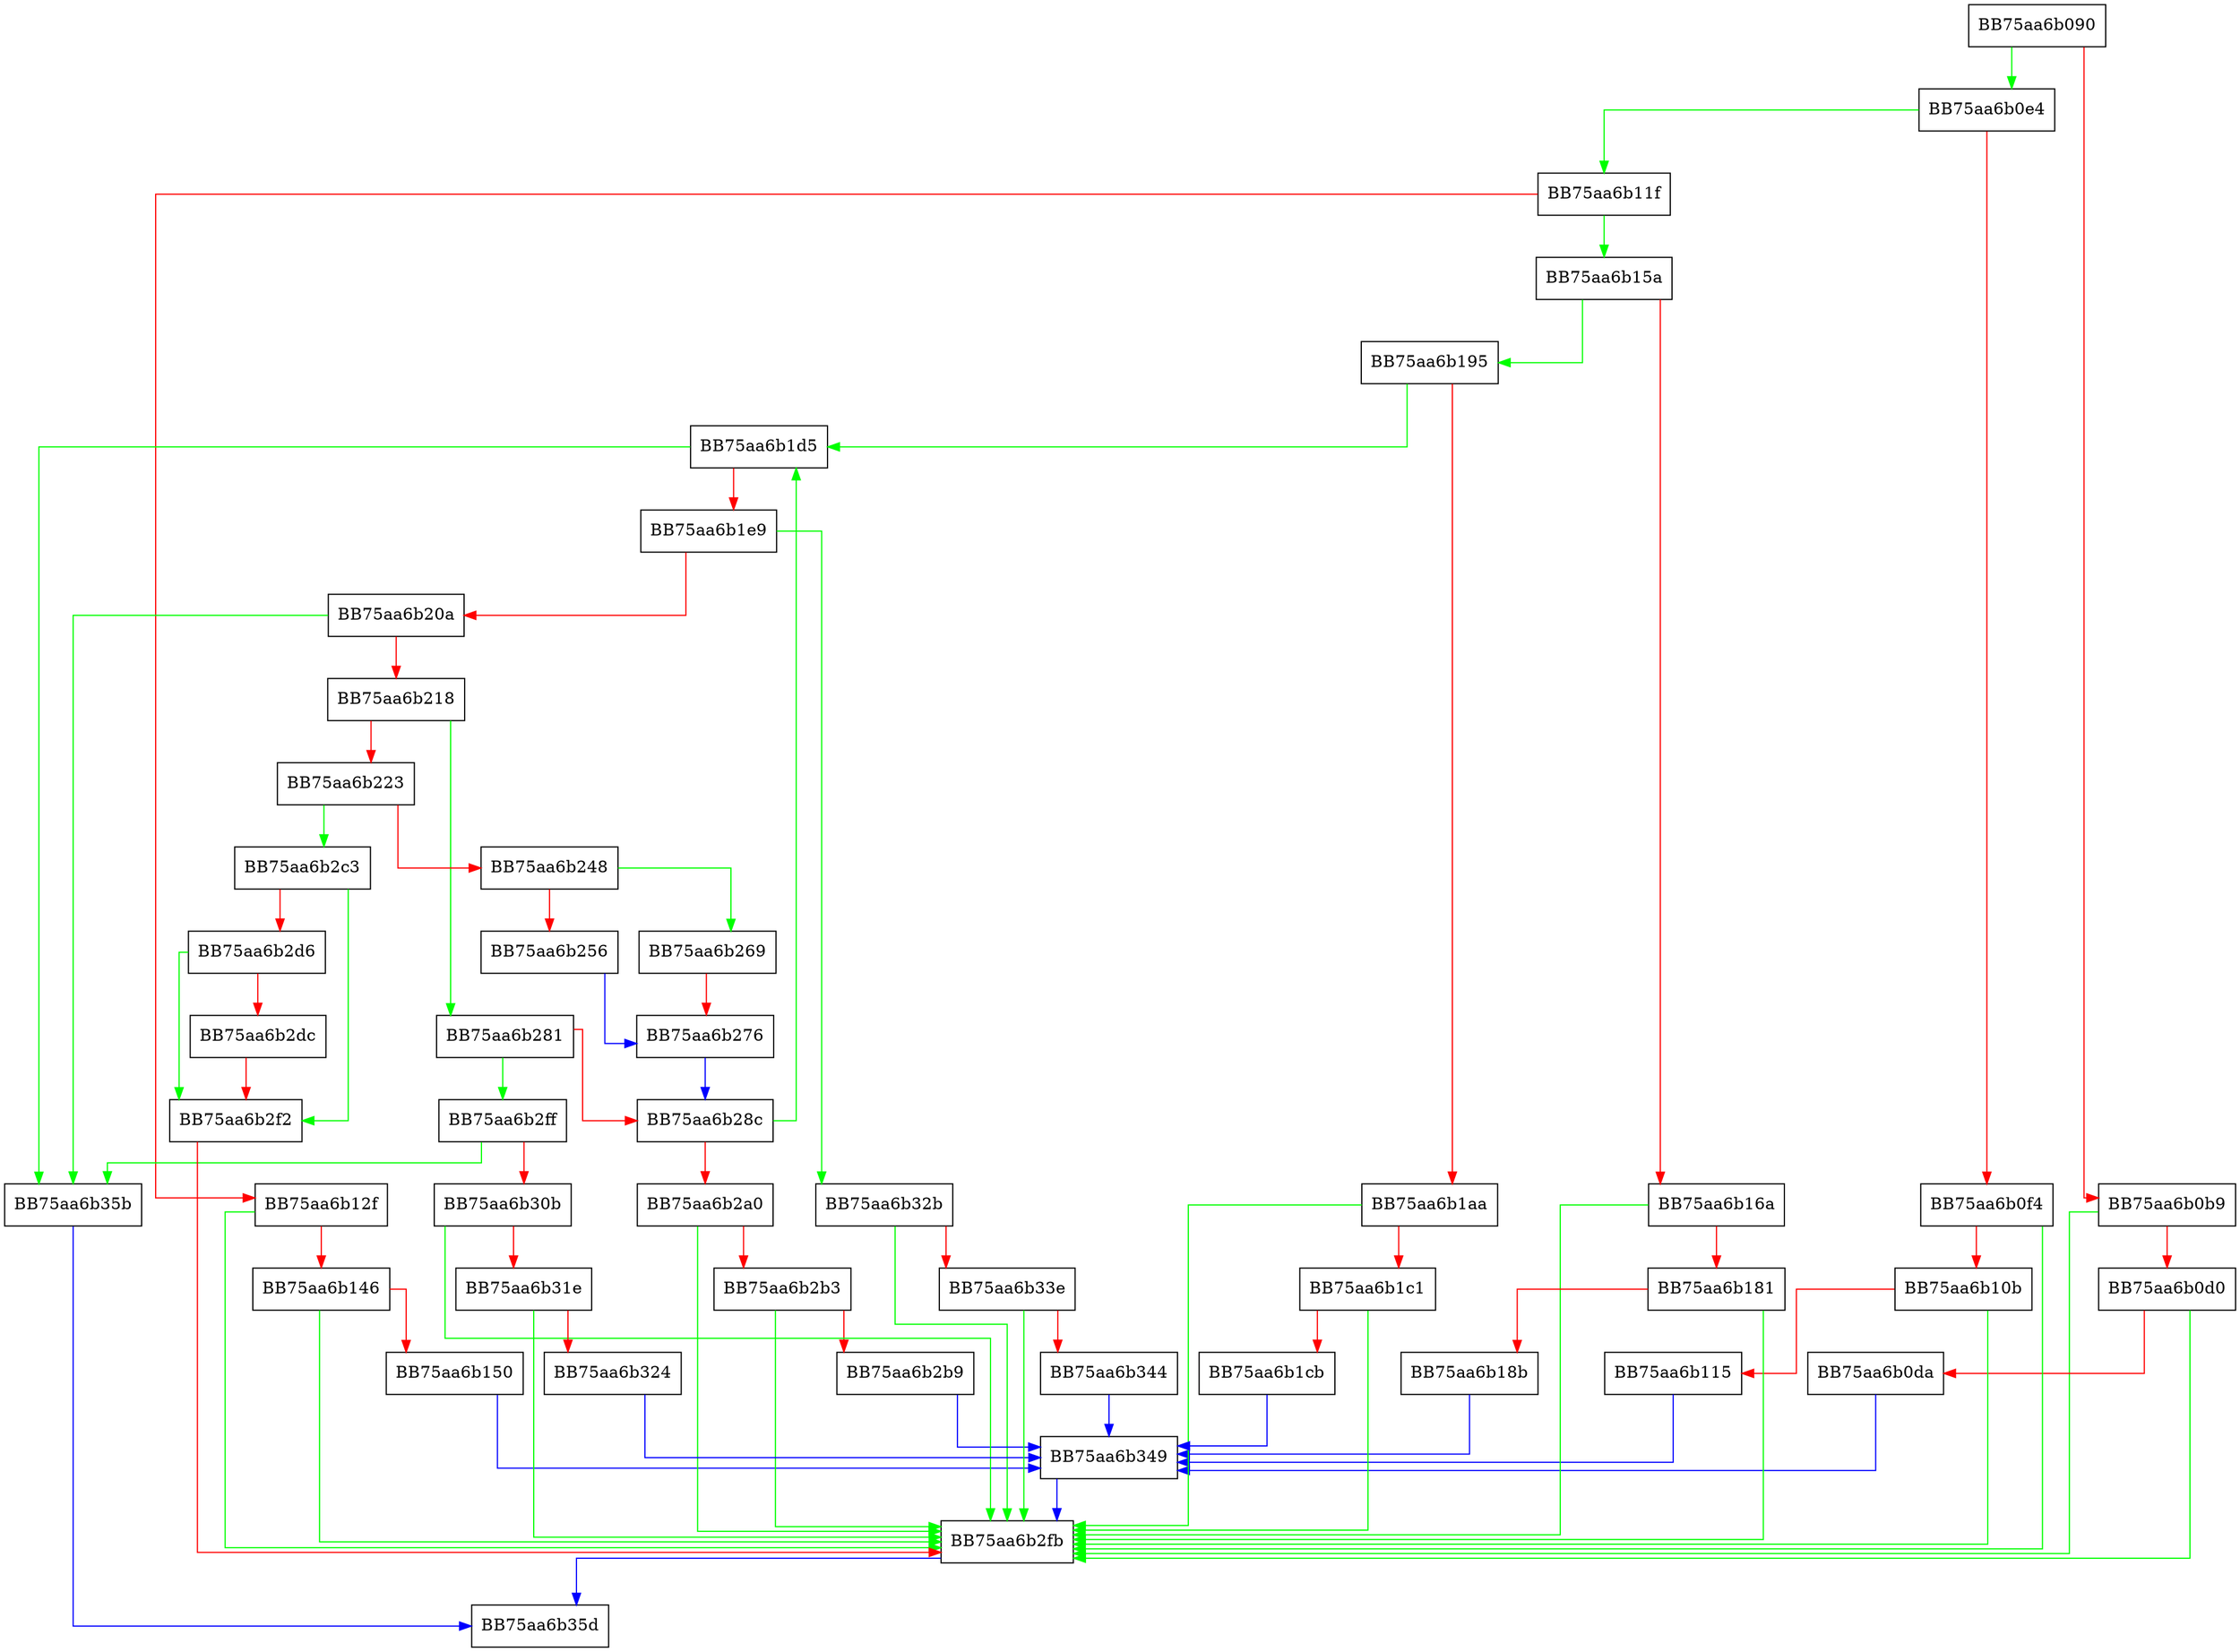 digraph readNamespace {
  node [shape="box"];
  graph [splines=ortho];
  BB75aa6b090 -> BB75aa6b0e4 [color="green"];
  BB75aa6b090 -> BB75aa6b0b9 [color="red"];
  BB75aa6b0b9 -> BB75aa6b2fb [color="green"];
  BB75aa6b0b9 -> BB75aa6b0d0 [color="red"];
  BB75aa6b0d0 -> BB75aa6b2fb [color="green"];
  BB75aa6b0d0 -> BB75aa6b0da [color="red"];
  BB75aa6b0da -> BB75aa6b349 [color="blue"];
  BB75aa6b0e4 -> BB75aa6b11f [color="green"];
  BB75aa6b0e4 -> BB75aa6b0f4 [color="red"];
  BB75aa6b0f4 -> BB75aa6b2fb [color="green"];
  BB75aa6b0f4 -> BB75aa6b10b [color="red"];
  BB75aa6b10b -> BB75aa6b2fb [color="green"];
  BB75aa6b10b -> BB75aa6b115 [color="red"];
  BB75aa6b115 -> BB75aa6b349 [color="blue"];
  BB75aa6b11f -> BB75aa6b15a [color="green"];
  BB75aa6b11f -> BB75aa6b12f [color="red"];
  BB75aa6b12f -> BB75aa6b2fb [color="green"];
  BB75aa6b12f -> BB75aa6b146 [color="red"];
  BB75aa6b146 -> BB75aa6b2fb [color="green"];
  BB75aa6b146 -> BB75aa6b150 [color="red"];
  BB75aa6b150 -> BB75aa6b349 [color="blue"];
  BB75aa6b15a -> BB75aa6b195 [color="green"];
  BB75aa6b15a -> BB75aa6b16a [color="red"];
  BB75aa6b16a -> BB75aa6b2fb [color="green"];
  BB75aa6b16a -> BB75aa6b181 [color="red"];
  BB75aa6b181 -> BB75aa6b2fb [color="green"];
  BB75aa6b181 -> BB75aa6b18b [color="red"];
  BB75aa6b18b -> BB75aa6b349 [color="blue"];
  BB75aa6b195 -> BB75aa6b1d5 [color="green"];
  BB75aa6b195 -> BB75aa6b1aa [color="red"];
  BB75aa6b1aa -> BB75aa6b2fb [color="green"];
  BB75aa6b1aa -> BB75aa6b1c1 [color="red"];
  BB75aa6b1c1 -> BB75aa6b2fb [color="green"];
  BB75aa6b1c1 -> BB75aa6b1cb [color="red"];
  BB75aa6b1cb -> BB75aa6b349 [color="blue"];
  BB75aa6b1d5 -> BB75aa6b35b [color="green"];
  BB75aa6b1d5 -> BB75aa6b1e9 [color="red"];
  BB75aa6b1e9 -> BB75aa6b32b [color="green"];
  BB75aa6b1e9 -> BB75aa6b20a [color="red"];
  BB75aa6b20a -> BB75aa6b35b [color="green"];
  BB75aa6b20a -> BB75aa6b218 [color="red"];
  BB75aa6b218 -> BB75aa6b281 [color="green"];
  BB75aa6b218 -> BB75aa6b223 [color="red"];
  BB75aa6b223 -> BB75aa6b2c3 [color="green"];
  BB75aa6b223 -> BB75aa6b248 [color="red"];
  BB75aa6b248 -> BB75aa6b269 [color="green"];
  BB75aa6b248 -> BB75aa6b256 [color="red"];
  BB75aa6b256 -> BB75aa6b276 [color="blue"];
  BB75aa6b269 -> BB75aa6b276 [color="red"];
  BB75aa6b276 -> BB75aa6b28c [color="blue"];
  BB75aa6b281 -> BB75aa6b2ff [color="green"];
  BB75aa6b281 -> BB75aa6b28c [color="red"];
  BB75aa6b28c -> BB75aa6b1d5 [color="green"];
  BB75aa6b28c -> BB75aa6b2a0 [color="red"];
  BB75aa6b2a0 -> BB75aa6b2fb [color="green"];
  BB75aa6b2a0 -> BB75aa6b2b3 [color="red"];
  BB75aa6b2b3 -> BB75aa6b2fb [color="green"];
  BB75aa6b2b3 -> BB75aa6b2b9 [color="red"];
  BB75aa6b2b9 -> BB75aa6b349 [color="blue"];
  BB75aa6b2c3 -> BB75aa6b2f2 [color="green"];
  BB75aa6b2c3 -> BB75aa6b2d6 [color="red"];
  BB75aa6b2d6 -> BB75aa6b2f2 [color="green"];
  BB75aa6b2d6 -> BB75aa6b2dc [color="red"];
  BB75aa6b2dc -> BB75aa6b2f2 [color="red"];
  BB75aa6b2f2 -> BB75aa6b2fb [color="red"];
  BB75aa6b2fb -> BB75aa6b35d [color="blue"];
  BB75aa6b2ff -> BB75aa6b35b [color="green"];
  BB75aa6b2ff -> BB75aa6b30b [color="red"];
  BB75aa6b30b -> BB75aa6b2fb [color="green"];
  BB75aa6b30b -> BB75aa6b31e [color="red"];
  BB75aa6b31e -> BB75aa6b2fb [color="green"];
  BB75aa6b31e -> BB75aa6b324 [color="red"];
  BB75aa6b324 -> BB75aa6b349 [color="blue"];
  BB75aa6b32b -> BB75aa6b2fb [color="green"];
  BB75aa6b32b -> BB75aa6b33e [color="red"];
  BB75aa6b33e -> BB75aa6b2fb [color="green"];
  BB75aa6b33e -> BB75aa6b344 [color="red"];
  BB75aa6b344 -> BB75aa6b349 [color="blue"];
  BB75aa6b349 -> BB75aa6b2fb [color="blue"];
  BB75aa6b35b -> BB75aa6b35d [color="blue"];
}